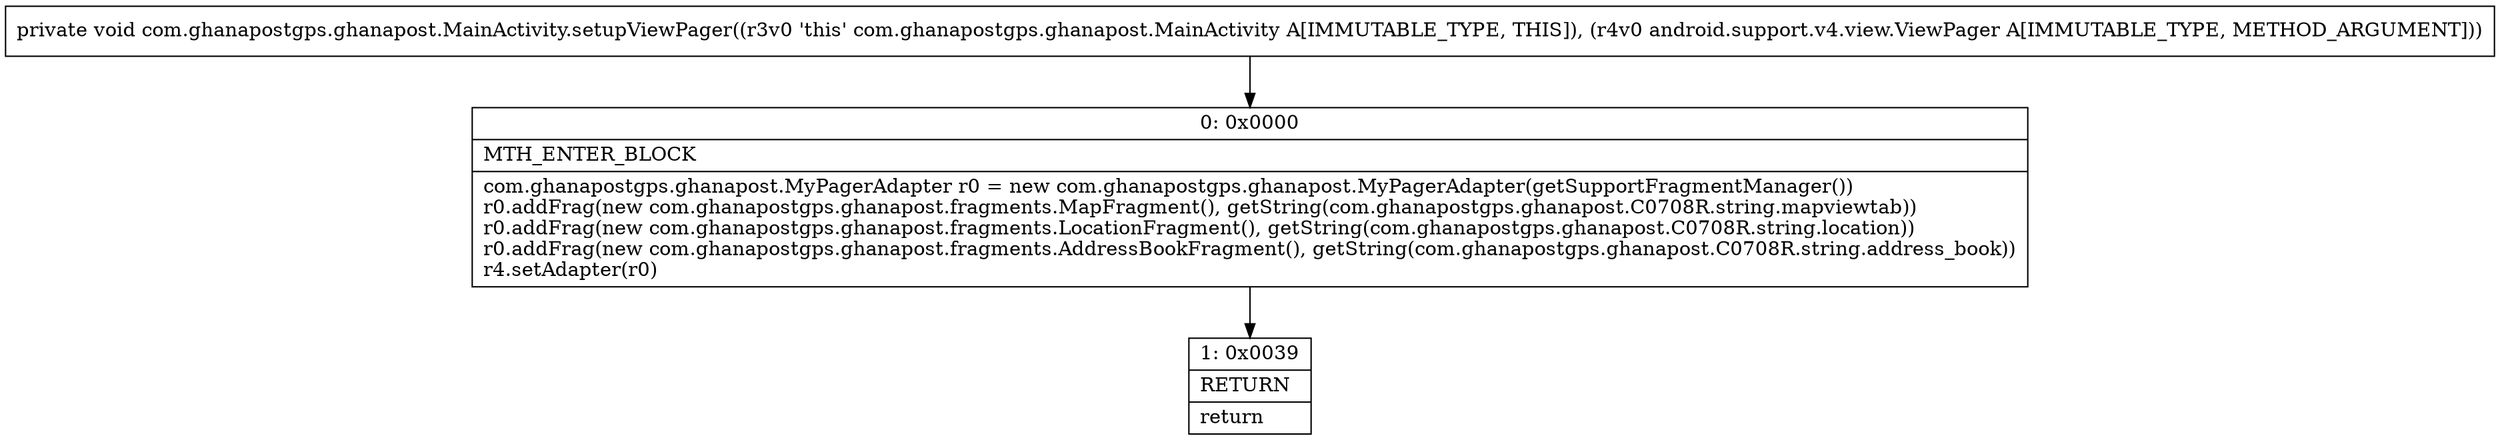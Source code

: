 digraph "CFG forcom.ghanapostgps.ghanapost.MainActivity.setupViewPager(Landroid\/support\/v4\/view\/ViewPager;)V" {
Node_0 [shape=record,label="{0\:\ 0x0000|MTH_ENTER_BLOCK\l|com.ghanapostgps.ghanapost.MyPagerAdapter r0 = new com.ghanapostgps.ghanapost.MyPagerAdapter(getSupportFragmentManager())\lr0.addFrag(new com.ghanapostgps.ghanapost.fragments.MapFragment(), getString(com.ghanapostgps.ghanapost.C0708R.string.mapviewtab))\lr0.addFrag(new com.ghanapostgps.ghanapost.fragments.LocationFragment(), getString(com.ghanapostgps.ghanapost.C0708R.string.location))\lr0.addFrag(new com.ghanapostgps.ghanapost.fragments.AddressBookFragment(), getString(com.ghanapostgps.ghanapost.C0708R.string.address_book))\lr4.setAdapter(r0)\l}"];
Node_1 [shape=record,label="{1\:\ 0x0039|RETURN\l|return\l}"];
MethodNode[shape=record,label="{private void com.ghanapostgps.ghanapost.MainActivity.setupViewPager((r3v0 'this' com.ghanapostgps.ghanapost.MainActivity A[IMMUTABLE_TYPE, THIS]), (r4v0 android.support.v4.view.ViewPager A[IMMUTABLE_TYPE, METHOD_ARGUMENT])) }"];
MethodNode -> Node_0;
Node_0 -> Node_1;
}

